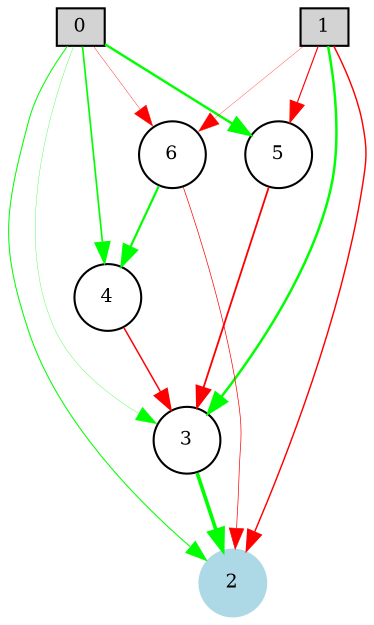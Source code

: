 digraph {
	node [fontsize=9 height=0.2 shape=circle width=0.2]
	0 [shape=box style=filled]
	1 [shape=box style=filled]
	2 [color=lightblue style=filled]
	1 -> 2 [color=red penwidth=0.6930543733782933 style=solid]
	1 -> 3 [color=green penwidth=1.192133204631889 style=solid]
	3 -> 2 [color=green penwidth=1.7485075557829093 style=solid]
	0 -> 3 [color=green penwidth=0.14714424469233667 style=solid]
	0 -> 4 [color=green penwidth=0.7985567937922188 style=solid]
	4 -> 3 [color=red penwidth=0.7169330942824838 style=solid]
	0 -> 5 [color=green penwidth=1.1654524189764706 style=solid]
	5 -> 3 [color=red penwidth=0.869907227980792 style=solid]
	0 -> 6 [color=red penwidth=0.18273436223161635 style=solid]
	1 -> 5 [color=red penwidth=0.5584797337015074 style=solid]
	6 -> 4 [color=green penwidth=1.0523487116893726 style=solid]
	0 -> 2 [color=green penwidth=0.5003673597755107 style=solid]
	1 -> 6 [color=red penwidth=0.15170864388202962 style=solid]
	6 -> 2 [color=red penwidth=0.33494285716708727 style=solid]
}
